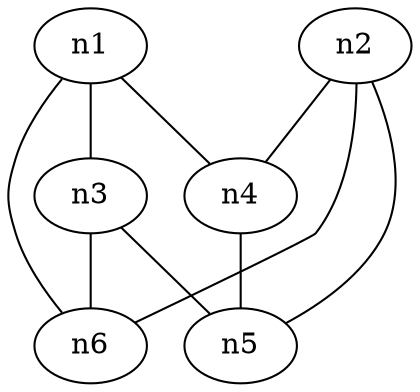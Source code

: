 strict graph {
	n1 -- n3;
	n1 -- n4;
	n1 -- n6;
	n2 -- n4;
	n2 -- n5;
	n2 -- n6;
	n3 -- n5;
	n3 -- n6;
	n4 -- n5;
}
